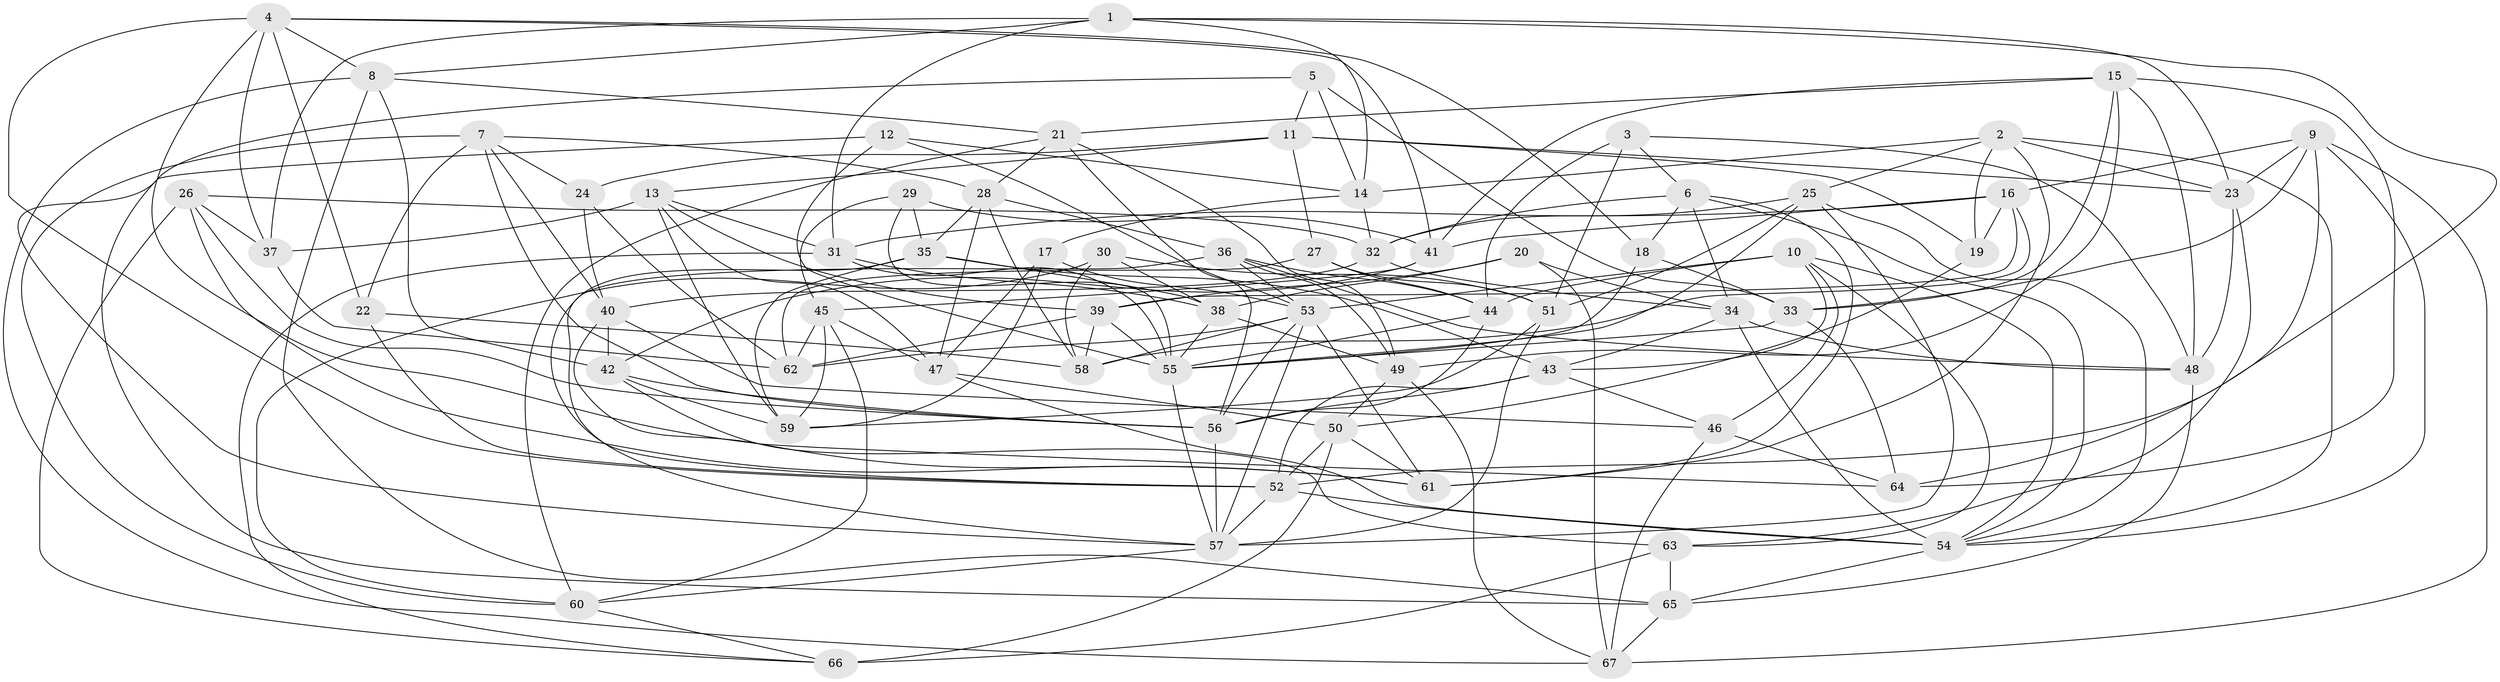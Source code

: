 // original degree distribution, {4: 1.0}
// Generated by graph-tools (version 1.1) at 2025/26/03/09/25 03:26:50]
// undirected, 67 vertices, 195 edges
graph export_dot {
graph [start="1"]
  node [color=gray90,style=filled];
  1;
  2;
  3;
  4;
  5;
  6;
  7;
  8;
  9;
  10;
  11;
  12;
  13;
  14;
  15;
  16;
  17;
  18;
  19;
  20;
  21;
  22;
  23;
  24;
  25;
  26;
  27;
  28;
  29;
  30;
  31;
  32;
  33;
  34;
  35;
  36;
  37;
  38;
  39;
  40;
  41;
  42;
  43;
  44;
  45;
  46;
  47;
  48;
  49;
  50;
  51;
  52;
  53;
  54;
  55;
  56;
  57;
  58;
  59;
  60;
  61;
  62;
  63;
  64;
  65;
  66;
  67;
  1 -- 8 [weight=1.0];
  1 -- 14 [weight=1.0];
  1 -- 23 [weight=1.0];
  1 -- 31 [weight=1.0];
  1 -- 37 [weight=1.0];
  1 -- 52 [weight=1.0];
  2 -- 14 [weight=1.0];
  2 -- 19 [weight=1.0];
  2 -- 23 [weight=1.0];
  2 -- 25 [weight=1.0];
  2 -- 54 [weight=1.0];
  2 -- 61 [weight=1.0];
  3 -- 6 [weight=1.0];
  3 -- 44 [weight=1.0];
  3 -- 48 [weight=1.0];
  3 -- 51 [weight=1.0];
  4 -- 8 [weight=1.0];
  4 -- 18 [weight=1.0];
  4 -- 22 [weight=1.0];
  4 -- 37 [weight=1.0];
  4 -- 41 [weight=1.0];
  4 -- 52 [weight=2.0];
  4 -- 64 [weight=1.0];
  5 -- 11 [weight=1.0];
  5 -- 14 [weight=1.0];
  5 -- 33 [weight=1.0];
  5 -- 57 [weight=1.0];
  6 -- 18 [weight=1.0];
  6 -- 32 [weight=1.0];
  6 -- 34 [weight=1.0];
  6 -- 54 [weight=1.0];
  6 -- 61 [weight=1.0];
  7 -- 22 [weight=1.0];
  7 -- 24 [weight=1.0];
  7 -- 28 [weight=1.0];
  7 -- 40 [weight=1.0];
  7 -- 56 [weight=1.0];
  7 -- 60 [weight=1.0];
  8 -- 21 [weight=1.0];
  8 -- 42 [weight=1.0];
  8 -- 65 [weight=1.0];
  8 -- 67 [weight=1.0];
  9 -- 16 [weight=1.0];
  9 -- 23 [weight=1.0];
  9 -- 33 [weight=1.0];
  9 -- 54 [weight=1.0];
  9 -- 64 [weight=1.0];
  9 -- 67 [weight=1.0];
  10 -- 43 [weight=1.0];
  10 -- 44 [weight=1.0];
  10 -- 46 [weight=1.0];
  10 -- 53 [weight=1.0];
  10 -- 54 [weight=1.0];
  10 -- 63 [weight=1.0];
  11 -- 13 [weight=1.0];
  11 -- 19 [weight=1.0];
  11 -- 23 [weight=1.0];
  11 -- 24 [weight=1.0];
  11 -- 27 [weight=1.0];
  12 -- 14 [weight=1.0];
  12 -- 53 [weight=1.0];
  12 -- 55 [weight=1.0];
  12 -- 65 [weight=1.0];
  13 -- 31 [weight=1.0];
  13 -- 37 [weight=1.0];
  13 -- 39 [weight=1.0];
  13 -- 47 [weight=1.0];
  13 -- 59 [weight=1.0];
  14 -- 17 [weight=1.0];
  14 -- 32 [weight=1.0];
  15 -- 21 [weight=1.0];
  15 -- 33 [weight=1.0];
  15 -- 41 [weight=1.0];
  15 -- 48 [weight=1.0];
  15 -- 49 [weight=1.0];
  15 -- 64 [weight=1.0];
  16 -- 19 [weight=1.0];
  16 -- 31 [weight=1.0];
  16 -- 39 [weight=1.0];
  16 -- 41 [weight=1.0];
  16 -- 58 [weight=1.0];
  17 -- 47 [weight=1.0];
  17 -- 53 [weight=1.0];
  17 -- 59 [weight=1.0];
  18 -- 33 [weight=1.0];
  18 -- 55 [weight=1.0];
  19 -- 50 [weight=1.0];
  20 -- 34 [weight=1.0];
  20 -- 38 [weight=1.0];
  20 -- 39 [weight=1.0];
  20 -- 67 [weight=1.0];
  21 -- 28 [weight=1.0];
  21 -- 49 [weight=1.0];
  21 -- 56 [weight=1.0];
  21 -- 60 [weight=1.0];
  22 -- 52 [weight=1.0];
  22 -- 58 [weight=1.0];
  23 -- 48 [weight=1.0];
  23 -- 63 [weight=1.0];
  24 -- 40 [weight=1.0];
  24 -- 62 [weight=1.0];
  25 -- 32 [weight=1.0];
  25 -- 51 [weight=1.0];
  25 -- 54 [weight=1.0];
  25 -- 55 [weight=1.0];
  25 -- 57 [weight=1.0];
  26 -- 32 [weight=1.0];
  26 -- 37 [weight=2.0];
  26 -- 56 [weight=1.0];
  26 -- 61 [weight=1.0];
  26 -- 66 [weight=1.0];
  27 -- 44 [weight=1.0];
  27 -- 51 [weight=1.0];
  27 -- 62 [weight=1.0];
  28 -- 35 [weight=1.0];
  28 -- 36 [weight=1.0];
  28 -- 47 [weight=1.0];
  28 -- 58 [weight=1.0];
  29 -- 35 [weight=1.0];
  29 -- 41 [weight=1.0];
  29 -- 45 [weight=1.0];
  29 -- 55 [weight=1.0];
  30 -- 38 [weight=1.0];
  30 -- 51 [weight=1.0];
  30 -- 58 [weight=1.0];
  30 -- 60 [weight=1.0];
  31 -- 38 [weight=1.0];
  31 -- 55 [weight=1.0];
  31 -- 66 [weight=1.0];
  32 -- 34 [weight=1.0];
  32 -- 40 [weight=1.0];
  33 -- 55 [weight=1.0];
  33 -- 64 [weight=1.0];
  34 -- 43 [weight=1.0];
  34 -- 48 [weight=1.0];
  34 -- 54 [weight=1.0];
  35 -- 38 [weight=1.0];
  35 -- 43 [weight=1.0];
  35 -- 52 [weight=1.0];
  35 -- 59 [weight=1.0];
  36 -- 44 [weight=1.0];
  36 -- 48 [weight=1.0];
  36 -- 49 [weight=1.0];
  36 -- 53 [weight=1.0];
  36 -- 57 [weight=1.0];
  37 -- 62 [weight=1.0];
  38 -- 49 [weight=1.0];
  38 -- 55 [weight=1.0];
  39 -- 55 [weight=1.0];
  39 -- 58 [weight=1.0];
  39 -- 62 [weight=1.0];
  40 -- 42 [weight=1.0];
  40 -- 46 [weight=1.0];
  40 -- 61 [weight=1.0];
  41 -- 42 [weight=1.0];
  41 -- 45 [weight=1.0];
  42 -- 56 [weight=1.0];
  42 -- 59 [weight=1.0];
  42 -- 63 [weight=1.0];
  43 -- 46 [weight=1.0];
  43 -- 52 [weight=1.0];
  43 -- 56 [weight=1.0];
  44 -- 55 [weight=1.0];
  44 -- 56 [weight=1.0];
  45 -- 47 [weight=1.0];
  45 -- 59 [weight=1.0];
  45 -- 60 [weight=1.0];
  45 -- 62 [weight=1.0];
  46 -- 64 [weight=2.0];
  46 -- 67 [weight=1.0];
  47 -- 50 [weight=1.0];
  47 -- 54 [weight=1.0];
  48 -- 65 [weight=1.0];
  49 -- 50 [weight=1.0];
  49 -- 67 [weight=1.0];
  50 -- 52 [weight=1.0];
  50 -- 61 [weight=1.0];
  50 -- 66 [weight=1.0];
  51 -- 57 [weight=1.0];
  51 -- 59 [weight=1.0];
  52 -- 54 [weight=2.0];
  52 -- 57 [weight=1.0];
  53 -- 56 [weight=1.0];
  53 -- 57 [weight=2.0];
  53 -- 58 [weight=1.0];
  53 -- 61 [weight=1.0];
  53 -- 62 [weight=1.0];
  54 -- 65 [weight=1.0];
  55 -- 57 [weight=1.0];
  56 -- 57 [weight=1.0];
  57 -- 60 [weight=1.0];
  60 -- 66 [weight=1.0];
  63 -- 65 [weight=1.0];
  63 -- 66 [weight=2.0];
  65 -- 67 [weight=1.0];
}
